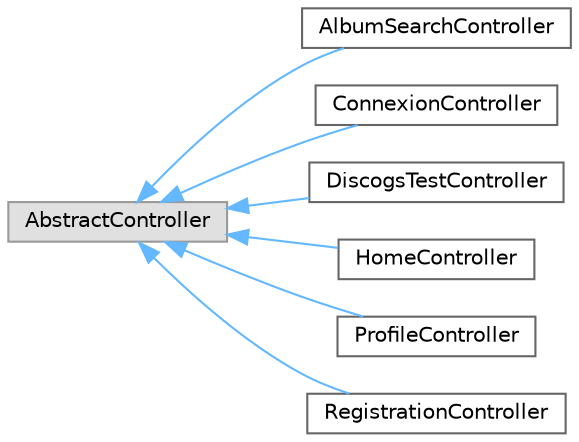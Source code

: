 digraph "Graphe hiérarchique des classes"
{
 // LATEX_PDF_SIZE
  bgcolor="transparent";
  edge [fontname=Helvetica,fontsize=10,labelfontname=Helvetica,labelfontsize=10];
  node [fontname=Helvetica,fontsize=10,shape=box,height=0.2,width=0.4];
  rankdir="LR";
  Node0 [id="Node000000",label="AbstractController",height=0.2,width=0.4,color="grey60", fillcolor="#E0E0E0", style="filled",tooltip=" "];
  Node0 -> Node1 [id="edge1_Node000000_Node000001",dir="back",color="steelblue1",style="solid",tooltip=" "];
  Node1 [id="Node000001",label="AlbumSearchController",height=0.2,width=0.4,color="grey40", fillcolor="white", style="filled",URL="$class_app_1_1_controller_1_1_album_search_controller.html",tooltip=" "];
  Node0 -> Node2 [id="edge2_Node000000_Node000002",dir="back",color="steelblue1",style="solid",tooltip=" "];
  Node2 [id="Node000002",label="ConnexionController",height=0.2,width=0.4,color="grey40", fillcolor="white", style="filled",URL="$class_app_1_1_controller_1_1_connexion_controller.html",tooltip=" "];
  Node0 -> Node3 [id="edge3_Node000000_Node000003",dir="back",color="steelblue1",style="solid",tooltip=" "];
  Node3 [id="Node000003",label="DiscogsTestController",height=0.2,width=0.4,color="grey40", fillcolor="white", style="filled",URL="$class_app_1_1_controller_1_1_discogs_test_controller.html",tooltip=" "];
  Node0 -> Node4 [id="edge4_Node000000_Node000004",dir="back",color="steelblue1",style="solid",tooltip=" "];
  Node4 [id="Node000004",label="HomeController",height=0.2,width=0.4,color="grey40", fillcolor="white", style="filled",URL="$class_app_1_1_controller_1_1_home_controller.html",tooltip=" "];
  Node0 -> Node5 [id="edge5_Node000000_Node000005",dir="back",color="steelblue1",style="solid",tooltip=" "];
  Node5 [id="Node000005",label="ProfileController",height=0.2,width=0.4,color="grey40", fillcolor="white", style="filled",URL="$class_app_1_1_controller_1_1_profile_controller.html",tooltip=" "];
  Node0 -> Node6 [id="edge6_Node000000_Node000006",dir="back",color="steelblue1",style="solid",tooltip=" "];
  Node6 [id="Node000006",label="RegistrationController",height=0.2,width=0.4,color="grey40", fillcolor="white", style="filled",URL="$class_app_1_1_controller_1_1_registration_controller.html",tooltip=" "];
}
